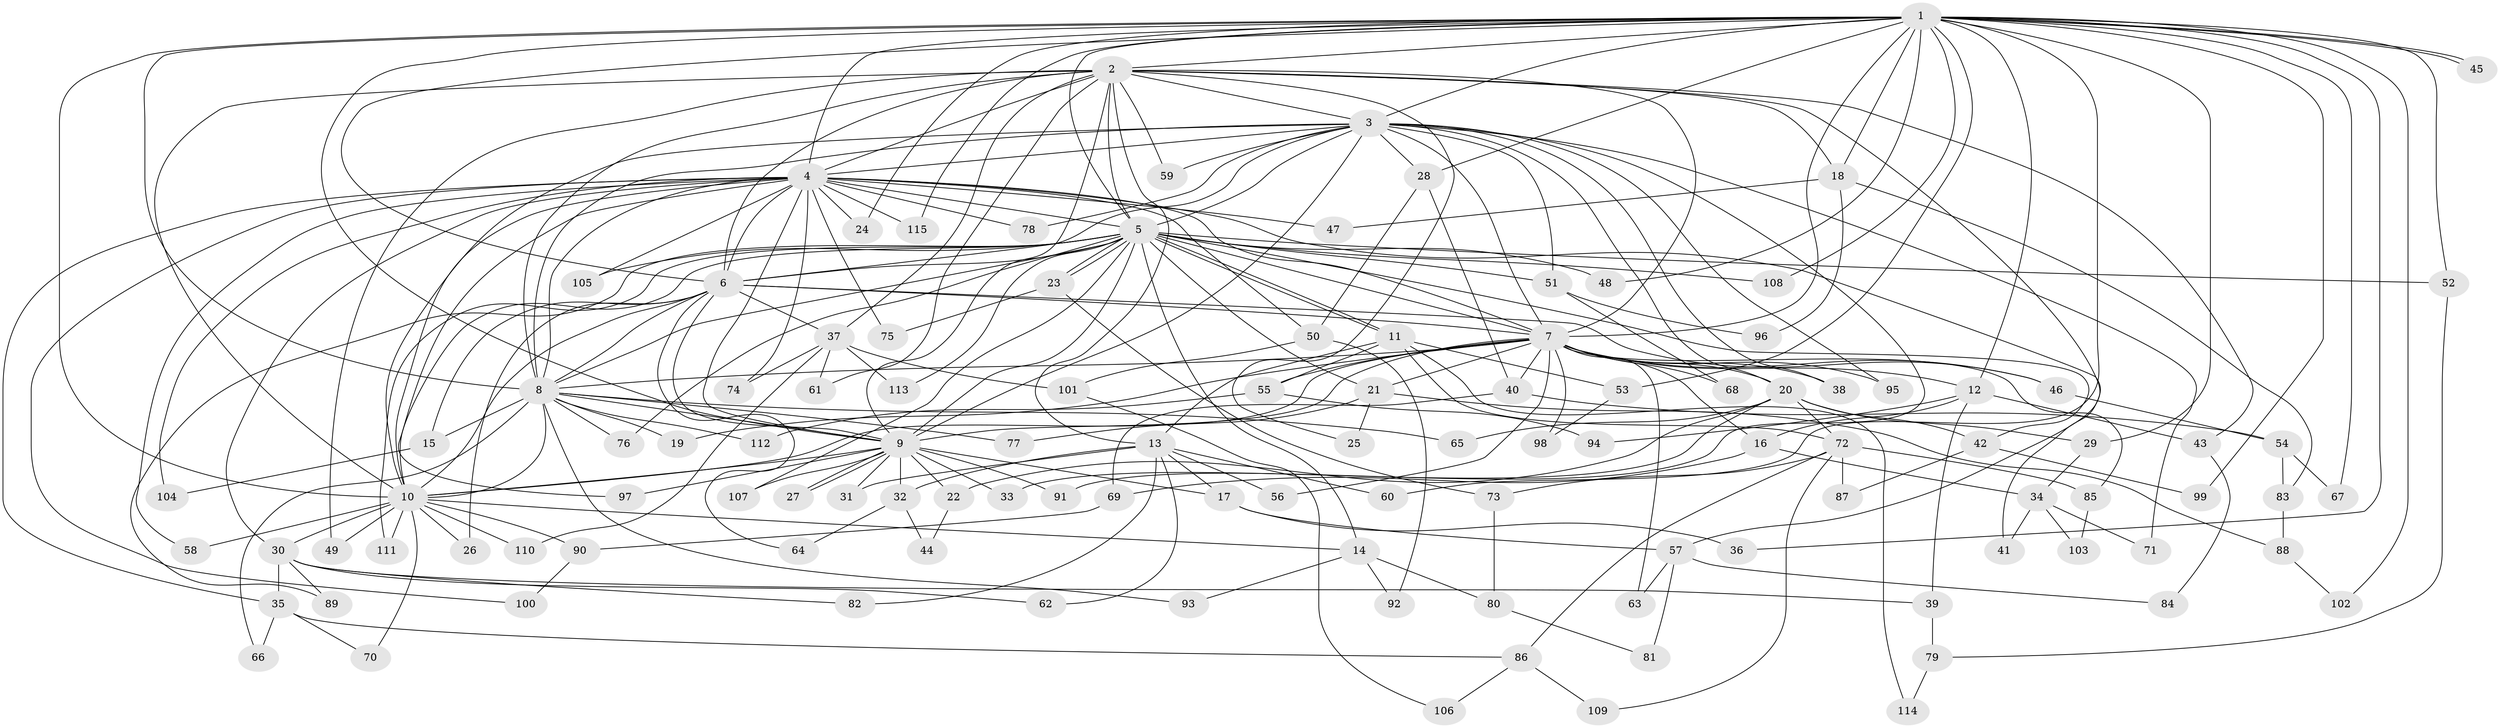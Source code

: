 // coarse degree distribution, {24: 0.011764705882352941, 19: 0.011764705882352941, 17: 0.023529411764705882, 26: 0.011764705882352941, 27: 0.011764705882352941, 13: 0.011764705882352941, 23: 0.011764705882352941, 16: 0.023529411764705882, 7: 0.03529411764705882, 9: 0.023529411764705882, 5: 0.047058823529411764, 3: 0.15294117647058825, 2: 0.5058823529411764, 4: 0.08235294117647059, 6: 0.023529411764705882, 8: 0.011764705882352941}
// Generated by graph-tools (version 1.1) at 2025/51/02/27/25 19:51:43]
// undirected, 115 vertices, 255 edges
graph export_dot {
graph [start="1"]
  node [color=gray90,style=filled];
  1;
  2;
  3;
  4;
  5;
  6;
  7;
  8;
  9;
  10;
  11;
  12;
  13;
  14;
  15;
  16;
  17;
  18;
  19;
  20;
  21;
  22;
  23;
  24;
  25;
  26;
  27;
  28;
  29;
  30;
  31;
  32;
  33;
  34;
  35;
  36;
  37;
  38;
  39;
  40;
  41;
  42;
  43;
  44;
  45;
  46;
  47;
  48;
  49;
  50;
  51;
  52;
  53;
  54;
  55;
  56;
  57;
  58;
  59;
  60;
  61;
  62;
  63;
  64;
  65;
  66;
  67;
  68;
  69;
  70;
  71;
  72;
  73;
  74;
  75;
  76;
  77;
  78;
  79;
  80;
  81;
  82;
  83;
  84;
  85;
  86;
  87;
  88;
  89;
  90;
  91;
  92;
  93;
  94;
  95;
  96;
  97;
  98;
  99;
  100;
  101;
  102;
  103;
  104;
  105;
  106;
  107;
  108;
  109;
  110;
  111;
  112;
  113;
  114;
  115;
  1 -- 2;
  1 -- 3;
  1 -- 4;
  1 -- 5;
  1 -- 6;
  1 -- 7;
  1 -- 8;
  1 -- 9;
  1 -- 10;
  1 -- 12;
  1 -- 18;
  1 -- 24;
  1 -- 28;
  1 -- 29;
  1 -- 36;
  1 -- 45;
  1 -- 45;
  1 -- 48;
  1 -- 52;
  1 -- 53;
  1 -- 60;
  1 -- 67;
  1 -- 99;
  1 -- 102;
  1 -- 108;
  1 -- 115;
  2 -- 3;
  2 -- 4;
  2 -- 5;
  2 -- 6;
  2 -- 7;
  2 -- 8;
  2 -- 9;
  2 -- 10;
  2 -- 13;
  2 -- 18;
  2 -- 25;
  2 -- 37;
  2 -- 43;
  2 -- 49;
  2 -- 57;
  2 -- 59;
  2 -- 61;
  3 -- 4;
  3 -- 5;
  3 -- 6;
  3 -- 7;
  3 -- 8;
  3 -- 9;
  3 -- 10;
  3 -- 20;
  3 -- 28;
  3 -- 38;
  3 -- 51;
  3 -- 59;
  3 -- 71;
  3 -- 78;
  3 -- 91;
  3 -- 95;
  4 -- 5;
  4 -- 6;
  4 -- 7;
  4 -- 8;
  4 -- 9;
  4 -- 10;
  4 -- 24;
  4 -- 30;
  4 -- 35;
  4 -- 41;
  4 -- 47;
  4 -- 50;
  4 -- 58;
  4 -- 74;
  4 -- 75;
  4 -- 78;
  4 -- 97;
  4 -- 100;
  4 -- 104;
  4 -- 105;
  4 -- 115;
  5 -- 6;
  5 -- 7;
  5 -- 8;
  5 -- 9;
  5 -- 10;
  5 -- 11;
  5 -- 11;
  5 -- 14;
  5 -- 21;
  5 -- 23;
  5 -- 23;
  5 -- 42;
  5 -- 48;
  5 -- 51;
  5 -- 52;
  5 -- 76;
  5 -- 89;
  5 -- 105;
  5 -- 107;
  5 -- 108;
  5 -- 111;
  5 -- 113;
  6 -- 7;
  6 -- 8;
  6 -- 9;
  6 -- 10;
  6 -- 15;
  6 -- 26;
  6 -- 37;
  6 -- 46;
  6 -- 64;
  7 -- 8;
  7 -- 9;
  7 -- 10;
  7 -- 12;
  7 -- 16;
  7 -- 19;
  7 -- 20;
  7 -- 21;
  7 -- 38;
  7 -- 40;
  7 -- 46;
  7 -- 55;
  7 -- 56;
  7 -- 63;
  7 -- 68;
  7 -- 85;
  7 -- 95;
  7 -- 98;
  8 -- 9;
  8 -- 10;
  8 -- 15;
  8 -- 19;
  8 -- 65;
  8 -- 66;
  8 -- 76;
  8 -- 77;
  8 -- 93;
  8 -- 112;
  9 -- 10;
  9 -- 17;
  9 -- 22;
  9 -- 27;
  9 -- 27;
  9 -- 31;
  9 -- 32;
  9 -- 33;
  9 -- 91;
  9 -- 97;
  9 -- 107;
  10 -- 14;
  10 -- 26;
  10 -- 30;
  10 -- 49;
  10 -- 58;
  10 -- 70;
  10 -- 90;
  10 -- 110;
  10 -- 111;
  11 -- 13;
  11 -- 53;
  11 -- 55;
  11 -- 72;
  11 -- 114;
  12 -- 16;
  12 -- 39;
  12 -- 43;
  12 -- 94;
  13 -- 17;
  13 -- 31;
  13 -- 32;
  13 -- 56;
  13 -- 60;
  13 -- 62;
  13 -- 82;
  14 -- 80;
  14 -- 92;
  14 -- 93;
  15 -- 104;
  16 -- 34;
  16 -- 69;
  17 -- 36;
  17 -- 57;
  18 -- 47;
  18 -- 83;
  18 -- 96;
  20 -- 22;
  20 -- 29;
  20 -- 33;
  20 -- 42;
  20 -- 65;
  20 -- 72;
  21 -- 25;
  21 -- 77;
  21 -- 88;
  22 -- 44;
  23 -- 73;
  23 -- 75;
  28 -- 40;
  28 -- 50;
  29 -- 34;
  30 -- 35;
  30 -- 39;
  30 -- 62;
  30 -- 82;
  30 -- 89;
  32 -- 44;
  32 -- 64;
  34 -- 41;
  34 -- 71;
  34 -- 103;
  35 -- 66;
  35 -- 70;
  35 -- 86;
  37 -- 61;
  37 -- 74;
  37 -- 101;
  37 -- 110;
  37 -- 113;
  39 -- 79;
  40 -- 54;
  40 -- 69;
  42 -- 87;
  42 -- 99;
  43 -- 84;
  46 -- 54;
  50 -- 92;
  50 -- 101;
  51 -- 68;
  51 -- 96;
  52 -- 79;
  53 -- 98;
  54 -- 67;
  54 -- 83;
  55 -- 94;
  55 -- 112;
  57 -- 63;
  57 -- 81;
  57 -- 84;
  69 -- 90;
  72 -- 73;
  72 -- 85;
  72 -- 86;
  72 -- 87;
  72 -- 109;
  73 -- 80;
  79 -- 114;
  80 -- 81;
  83 -- 88;
  85 -- 103;
  86 -- 106;
  86 -- 109;
  88 -- 102;
  90 -- 100;
  101 -- 106;
}

